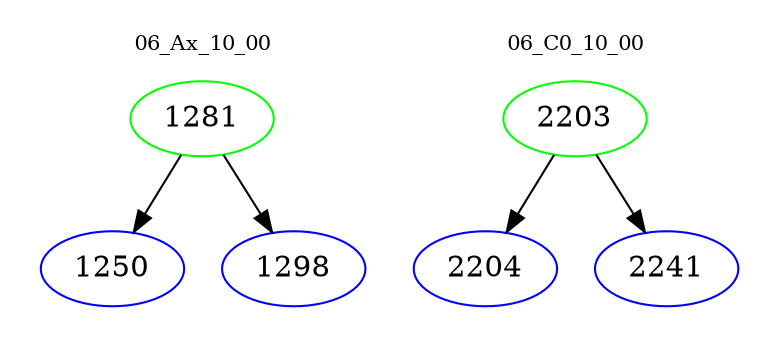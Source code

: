 digraph{
subgraph cluster_0 {
color = white
label = "06_Ax_10_00";
fontsize=10;
T0_1281 [label="1281", color="green"]
T0_1281 -> T0_1250 [color="black"]
T0_1250 [label="1250", color="blue"]
T0_1281 -> T0_1298 [color="black"]
T0_1298 [label="1298", color="blue"]
}
subgraph cluster_1 {
color = white
label = "06_C0_10_00";
fontsize=10;
T1_2203 [label="2203", color="green"]
T1_2203 -> T1_2204 [color="black"]
T1_2204 [label="2204", color="blue"]
T1_2203 -> T1_2241 [color="black"]
T1_2241 [label="2241", color="blue"]
}
}
